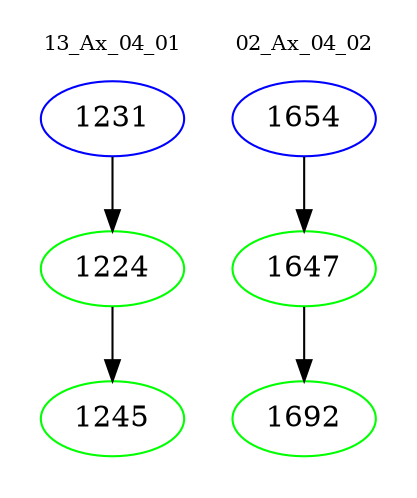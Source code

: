digraph{
subgraph cluster_0 {
color = white
label = "13_Ax_04_01";
fontsize=10;
T0_1231 [label="1231", color="blue"]
T0_1231 -> T0_1224 [color="black"]
T0_1224 [label="1224", color="green"]
T0_1224 -> T0_1245 [color="black"]
T0_1245 [label="1245", color="green"]
}
subgraph cluster_1 {
color = white
label = "02_Ax_04_02";
fontsize=10;
T1_1654 [label="1654", color="blue"]
T1_1654 -> T1_1647 [color="black"]
T1_1647 [label="1647", color="green"]
T1_1647 -> T1_1692 [color="black"]
T1_1692 [label="1692", color="green"]
}
}
